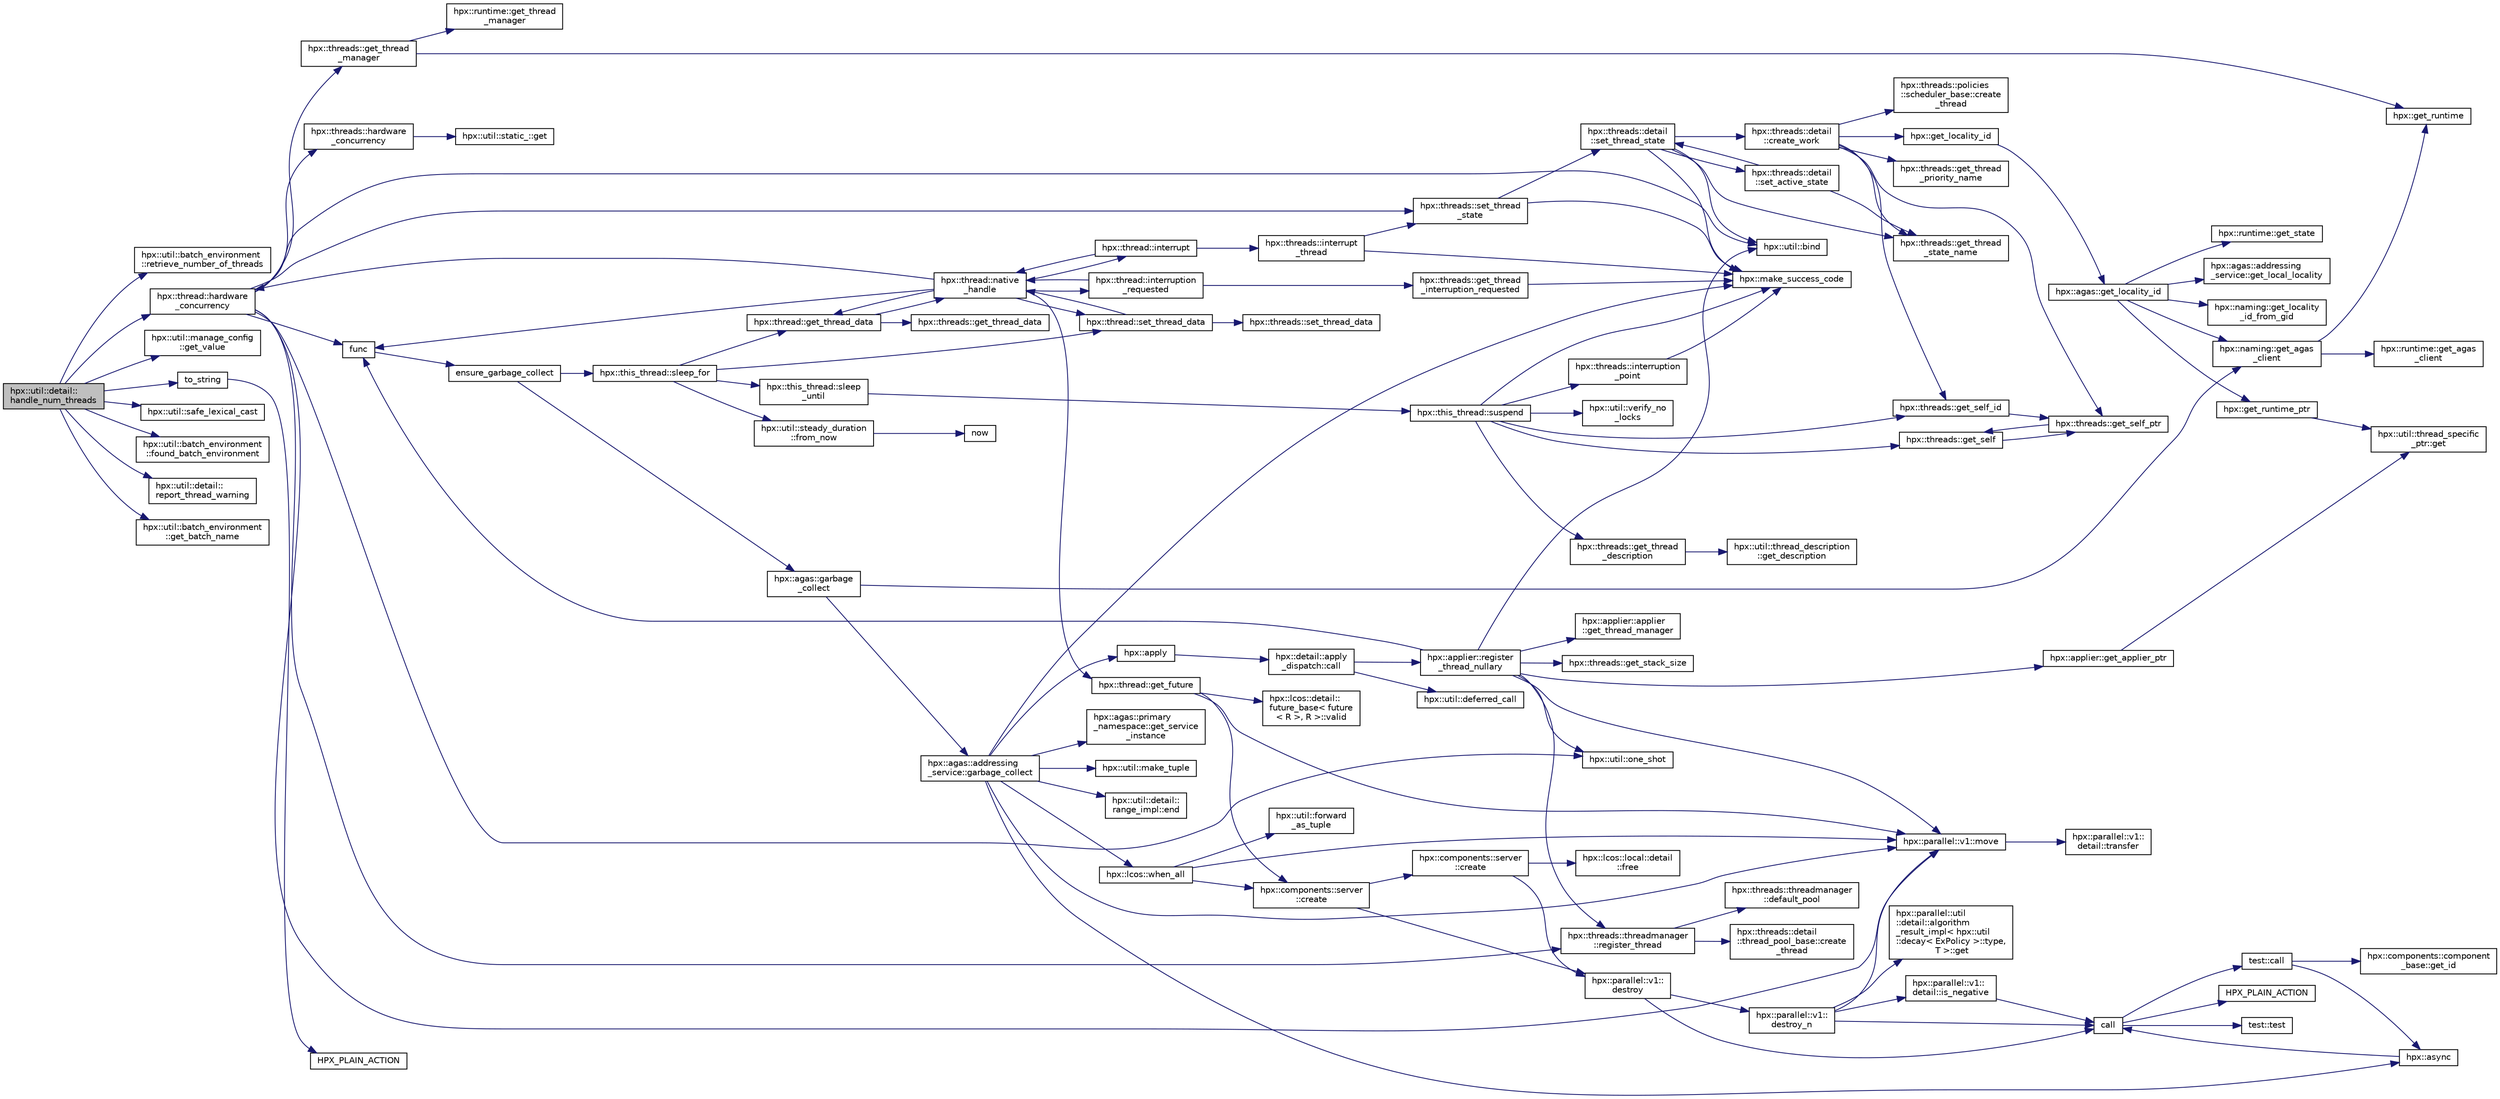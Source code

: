 digraph "hpx::util::detail::handle_num_threads"
{
  edge [fontname="Helvetica",fontsize="10",labelfontname="Helvetica",labelfontsize="10"];
  node [fontname="Helvetica",fontsize="10",shape=record];
  rankdir="LR";
  Node538 [label="hpx::util::detail::\lhandle_num_threads",height=0.2,width=0.4,color="black", fillcolor="grey75", style="filled", fontcolor="black"];
  Node538 -> Node539 [color="midnightblue",fontsize="10",style="solid",fontname="Helvetica"];
  Node539 [label="hpx::util::batch_environment\l::retrieve_number_of_threads",height=0.2,width=0.4,color="black", fillcolor="white", style="filled",URL="$d1/d33/structhpx_1_1util_1_1batch__environment.html#aa9a3bc866be4f260720c53b0695e955c"];
  Node538 -> Node540 [color="midnightblue",fontsize="10",style="solid",fontname="Helvetica"];
  Node540 [label="hpx::thread::hardware\l_concurrency",height=0.2,width=0.4,color="black", fillcolor="white", style="filled",URL="$de/d9b/classhpx_1_1thread.html#a8e4fff210e02485ba493bc3a2a956c03"];
  Node540 -> Node541 [color="midnightblue",fontsize="10",style="solid",fontname="Helvetica"];
  Node541 [label="hpx::threads::hardware\l_concurrency",height=0.2,width=0.4,color="black", fillcolor="white", style="filled",URL="$d7/d28/namespacehpx_1_1threads.html#aa8752a235478d2ad7b5ac467b63ab527"];
  Node541 -> Node542 [color="midnightblue",fontsize="10",style="solid",fontname="Helvetica"];
  Node542 [label="hpx::util::static_::get",height=0.2,width=0.4,color="black", fillcolor="white", style="filled",URL="$d3/dbb/structhpx_1_1util_1_1static__.html#a2967c633948a3bf17a3b5405ef5a8318"];
  Node540 -> Node543 [color="midnightblue",fontsize="10",style="solid",fontname="Helvetica"];
  Node543 [label="func",height=0.2,width=0.4,color="black", fillcolor="white", style="filled",URL="$d8/dfd/id__type__ref__counting__1032_8cpp.html#ab811b86ea5107ffb3351fcaa29d2c652"];
  Node543 -> Node544 [color="midnightblue",fontsize="10",style="solid",fontname="Helvetica"];
  Node544 [label="ensure_garbage_collect",height=0.2,width=0.4,color="black", fillcolor="white", style="filled",URL="$d8/dfd/id__type__ref__counting__1032_8cpp.html#a5264b94bf7c262ac0e521fb290d476d5"];
  Node544 -> Node545 [color="midnightblue",fontsize="10",style="solid",fontname="Helvetica"];
  Node545 [label="hpx::this_thread::sleep_for",height=0.2,width=0.4,color="black", fillcolor="white", style="filled",URL="$d9/d52/namespacehpx_1_1this__thread.html#afc042a5a5fa52eef2d1d177a343435cf"];
  Node545 -> Node546 [color="midnightblue",fontsize="10",style="solid",fontname="Helvetica"];
  Node546 [label="hpx::this_thread::sleep\l_until",height=0.2,width=0.4,color="black", fillcolor="white", style="filled",URL="$d9/d52/namespacehpx_1_1this__thread.html#ae12a853980115b23ff0ab8ca06622658"];
  Node546 -> Node547 [color="midnightblue",fontsize="10",style="solid",fontname="Helvetica"];
  Node547 [label="hpx::this_thread::suspend",height=0.2,width=0.4,color="black", fillcolor="white", style="filled",URL="$d9/d52/namespacehpx_1_1this__thread.html#aca220026fb3014c0881d129fe31c0073"];
  Node547 -> Node548 [color="midnightblue",fontsize="10",style="solid",fontname="Helvetica"];
  Node548 [label="hpx::threads::get_self",height=0.2,width=0.4,color="black", fillcolor="white", style="filled",URL="$d7/d28/namespacehpx_1_1threads.html#a07daf4d6d29233f20d66d41ab7b5b8e8"];
  Node548 -> Node549 [color="midnightblue",fontsize="10",style="solid",fontname="Helvetica"];
  Node549 [label="hpx::threads::get_self_ptr",height=0.2,width=0.4,color="black", fillcolor="white", style="filled",URL="$d7/d28/namespacehpx_1_1threads.html#a22877ae347ad884cde3a51397dad6c53"];
  Node549 -> Node548 [color="midnightblue",fontsize="10",style="solid",fontname="Helvetica"];
  Node547 -> Node550 [color="midnightblue",fontsize="10",style="solid",fontname="Helvetica"];
  Node550 [label="hpx::threads::get_self_id",height=0.2,width=0.4,color="black", fillcolor="white", style="filled",URL="$d7/d28/namespacehpx_1_1threads.html#afafe0f900b9fac3d4ed3c747625c1cfe"];
  Node550 -> Node549 [color="midnightblue",fontsize="10",style="solid",fontname="Helvetica"];
  Node547 -> Node551 [color="midnightblue",fontsize="10",style="solid",fontname="Helvetica"];
  Node551 [label="hpx::threads::interruption\l_point",height=0.2,width=0.4,color="black", fillcolor="white", style="filled",URL="$d7/d28/namespacehpx_1_1threads.html#ada6ec56a12b050707311d8c628089059"];
  Node551 -> Node552 [color="midnightblue",fontsize="10",style="solid",fontname="Helvetica"];
  Node552 [label="hpx::make_success_code",height=0.2,width=0.4,color="black", fillcolor="white", style="filled",URL="$d8/d83/namespacehpx.html#a0e8512a8f49e2a6c8185061181419d8f",tooltip="Returns error_code(hpx::success, \"success\", mode). "];
  Node547 -> Node553 [color="midnightblue",fontsize="10",style="solid",fontname="Helvetica"];
  Node553 [label="hpx::util::verify_no\l_locks",height=0.2,width=0.4,color="black", fillcolor="white", style="filled",URL="$df/dad/namespacehpx_1_1util.html#ae0e1837ee6f09b79b26c2e788d2e9fc9"];
  Node547 -> Node554 [color="midnightblue",fontsize="10",style="solid",fontname="Helvetica"];
  Node554 [label="hpx::threads::get_thread\l_description",height=0.2,width=0.4,color="black", fillcolor="white", style="filled",URL="$d7/d28/namespacehpx_1_1threads.html#a42fc18a7a680f4e8bc633a4b4c956701"];
  Node554 -> Node555 [color="midnightblue",fontsize="10",style="solid",fontname="Helvetica"];
  Node555 [label="hpx::util::thread_description\l::get_description",height=0.2,width=0.4,color="black", fillcolor="white", style="filled",URL="$df/d9e/structhpx_1_1util_1_1thread__description.html#a8c834e14eca6eb228188022577f9f952"];
  Node547 -> Node552 [color="midnightblue",fontsize="10",style="solid",fontname="Helvetica"];
  Node545 -> Node556 [color="midnightblue",fontsize="10",style="solid",fontname="Helvetica"];
  Node556 [label="hpx::util::steady_duration\l::from_now",height=0.2,width=0.4,color="black", fillcolor="white", style="filled",URL="$d9/d4f/classhpx_1_1util_1_1steady__duration.html#a0132206d767cd0f7395507b40111a153"];
  Node556 -> Node557 [color="midnightblue",fontsize="10",style="solid",fontname="Helvetica"];
  Node557 [label="now",height=0.2,width=0.4,color="black", fillcolor="white", style="filled",URL="$de/db3/1d__stencil__1__omp_8cpp.html#a89e9667753dccfac455bd37a7a3a7b16"];
  Node545 -> Node558 [color="midnightblue",fontsize="10",style="solid",fontname="Helvetica"];
  Node558 [label="hpx::thread::get_thread_data",height=0.2,width=0.4,color="black", fillcolor="white", style="filled",URL="$de/d9b/classhpx_1_1thread.html#a4535ef82cec3b953d2c941d20e3e3904"];
  Node558 -> Node559 [color="midnightblue",fontsize="10",style="solid",fontname="Helvetica"];
  Node559 [label="hpx::threads::get_thread_data",height=0.2,width=0.4,color="black", fillcolor="white", style="filled",URL="$d7/d28/namespacehpx_1_1threads.html#a8737931ff6303807225f735b2b384ae4"];
  Node558 -> Node560 [color="midnightblue",fontsize="10",style="solid",fontname="Helvetica"];
  Node560 [label="hpx::thread::native\l_handle",height=0.2,width=0.4,color="black", fillcolor="white", style="filled",URL="$de/d9b/classhpx_1_1thread.html#acf48190d264ab64c1c4ec99d0b421b5a"];
  Node560 -> Node540 [color="midnightblue",fontsize="10",style="solid",fontname="Helvetica"];
  Node560 -> Node561 [color="midnightblue",fontsize="10",style="solid",fontname="Helvetica"];
  Node561 [label="hpx::thread::interrupt",height=0.2,width=0.4,color="black", fillcolor="white", style="filled",URL="$de/d9b/classhpx_1_1thread.html#ac34d0d033aa743c476a79dbc2e1a8a39"];
  Node561 -> Node562 [color="midnightblue",fontsize="10",style="solid",fontname="Helvetica"];
  Node562 [label="hpx::threads::interrupt\l_thread",height=0.2,width=0.4,color="black", fillcolor="white", style="filled",URL="$d7/d28/namespacehpx_1_1threads.html#a6bdda1a2aab61b9b13d274b5155d7e73"];
  Node562 -> Node552 [color="midnightblue",fontsize="10",style="solid",fontname="Helvetica"];
  Node562 -> Node563 [color="midnightblue",fontsize="10",style="solid",fontname="Helvetica"];
  Node563 [label="hpx::threads::set_thread\l_state",height=0.2,width=0.4,color="black", fillcolor="white", style="filled",URL="$d7/d28/namespacehpx_1_1threads.html#ac0690ad16ad778bcc79dcd727cc33025",tooltip="Set the thread state of the thread referenced by the thread_id id. "];
  Node563 -> Node552 [color="midnightblue",fontsize="10",style="solid",fontname="Helvetica"];
  Node563 -> Node564 [color="midnightblue",fontsize="10",style="solid",fontname="Helvetica"];
  Node564 [label="hpx::threads::detail\l::set_thread_state",height=0.2,width=0.4,color="black", fillcolor="white", style="filled",URL="$d2/dd1/namespacehpx_1_1threads_1_1detail.html#af85ddc854c4a149bf1738eb1b111b9ab"];
  Node564 -> Node565 [color="midnightblue",fontsize="10",style="solid",fontname="Helvetica"];
  Node565 [label="hpx::threads::get_thread\l_state_name",height=0.2,width=0.4,color="black", fillcolor="white", style="filled",URL="$d7/d28/namespacehpx_1_1threads.html#a26f91ea8d2195f165c033241c5cd11db"];
  Node564 -> Node552 [color="midnightblue",fontsize="10",style="solid",fontname="Helvetica"];
  Node564 -> Node566 [color="midnightblue",fontsize="10",style="solid",fontname="Helvetica"];
  Node566 [label="hpx::util::bind",height=0.2,width=0.4,color="black", fillcolor="white", style="filled",URL="$df/dad/namespacehpx_1_1util.html#ad844caedf82a0173d6909d910c3e48c6"];
  Node564 -> Node567 [color="midnightblue",fontsize="10",style="solid",fontname="Helvetica"];
  Node567 [label="hpx::threads::detail\l::set_active_state",height=0.2,width=0.4,color="black", fillcolor="white", style="filled",URL="$d2/dd1/namespacehpx_1_1threads_1_1detail.html#a45884a5bf04ad66a4f259231a3947e76"];
  Node567 -> Node565 [color="midnightblue",fontsize="10",style="solid",fontname="Helvetica"];
  Node567 -> Node564 [color="midnightblue",fontsize="10",style="solid",fontname="Helvetica"];
  Node564 -> Node568 [color="midnightblue",fontsize="10",style="solid",fontname="Helvetica"];
  Node568 [label="hpx::threads::detail\l::create_work",height=0.2,width=0.4,color="black", fillcolor="white", style="filled",URL="$d2/dd1/namespacehpx_1_1threads_1_1detail.html#ae22384a3c1b1a1940032fad068fb54b1"];
  Node568 -> Node565 [color="midnightblue",fontsize="10",style="solid",fontname="Helvetica"];
  Node568 -> Node569 [color="midnightblue",fontsize="10",style="solid",fontname="Helvetica"];
  Node569 [label="hpx::threads::get_thread\l_priority_name",height=0.2,width=0.4,color="black", fillcolor="white", style="filled",URL="$d7/d28/namespacehpx_1_1threads.html#a9c6b2fec0c1cf5b06ff83ce756ca6d42"];
  Node568 -> Node549 [color="midnightblue",fontsize="10",style="solid",fontname="Helvetica"];
  Node568 -> Node550 [color="midnightblue",fontsize="10",style="solid",fontname="Helvetica"];
  Node568 -> Node570 [color="midnightblue",fontsize="10",style="solid",fontname="Helvetica"];
  Node570 [label="hpx::get_locality_id",height=0.2,width=0.4,color="black", fillcolor="white", style="filled",URL="$d8/d83/namespacehpx.html#a158d7c54a657bb364c1704033010697b",tooltip="Return the number of the locality this function is being called from. "];
  Node570 -> Node571 [color="midnightblue",fontsize="10",style="solid",fontname="Helvetica"];
  Node571 [label="hpx::agas::get_locality_id",height=0.2,width=0.4,color="black", fillcolor="white", style="filled",URL="$dc/d54/namespacehpx_1_1agas.html#a491cc2ddecdf0f1a9129900caa6a4d3e"];
  Node571 -> Node572 [color="midnightblue",fontsize="10",style="solid",fontname="Helvetica"];
  Node572 [label="hpx::get_runtime_ptr",height=0.2,width=0.4,color="black", fillcolor="white", style="filled",URL="$d8/d83/namespacehpx.html#af29daf2bb3e01b4d6495a1742b6cce64"];
  Node572 -> Node573 [color="midnightblue",fontsize="10",style="solid",fontname="Helvetica"];
  Node573 [label="hpx::util::thread_specific\l_ptr::get",height=0.2,width=0.4,color="black", fillcolor="white", style="filled",URL="$d4/d4c/structhpx_1_1util_1_1thread__specific__ptr.html#a3b27d8520710478aa41d1f74206bdba9"];
  Node571 -> Node574 [color="midnightblue",fontsize="10",style="solid",fontname="Helvetica"];
  Node574 [label="hpx::runtime::get_state",height=0.2,width=0.4,color="black", fillcolor="white", style="filled",URL="$d0/d7b/classhpx_1_1runtime.html#ab405f80e060dac95d624520f38b0524c"];
  Node571 -> Node575 [color="midnightblue",fontsize="10",style="solid",fontname="Helvetica"];
  Node575 [label="hpx::naming::get_agas\l_client",height=0.2,width=0.4,color="black", fillcolor="white", style="filled",URL="$d4/dc9/namespacehpx_1_1naming.html#a0408fffd5d34b620712a801b0ae3b032"];
  Node575 -> Node576 [color="midnightblue",fontsize="10",style="solid",fontname="Helvetica"];
  Node576 [label="hpx::get_runtime",height=0.2,width=0.4,color="black", fillcolor="white", style="filled",URL="$d8/d83/namespacehpx.html#aef902cc6c7dd3b9fbadf34d1e850a070"];
  Node575 -> Node577 [color="midnightblue",fontsize="10",style="solid",fontname="Helvetica"];
  Node577 [label="hpx::runtime::get_agas\l_client",height=0.2,width=0.4,color="black", fillcolor="white", style="filled",URL="$d0/d7b/classhpx_1_1runtime.html#aeb5dddd30d6b9861669af8ad44d1a96a"];
  Node571 -> Node578 [color="midnightblue",fontsize="10",style="solid",fontname="Helvetica"];
  Node578 [label="hpx::agas::addressing\l_service::get_local_locality",height=0.2,width=0.4,color="black", fillcolor="white", style="filled",URL="$db/d58/structhpx_1_1agas_1_1addressing__service.html#ab52c19a37c2a7a006c6c15f90ad0539c"];
  Node571 -> Node579 [color="midnightblue",fontsize="10",style="solid",fontname="Helvetica"];
  Node579 [label="hpx::naming::get_locality\l_id_from_gid",height=0.2,width=0.4,color="black", fillcolor="white", style="filled",URL="$d4/dc9/namespacehpx_1_1naming.html#a7fd43037784560bd04fda9b49e33529f"];
  Node568 -> Node580 [color="midnightblue",fontsize="10",style="solid",fontname="Helvetica"];
  Node580 [label="hpx::threads::policies\l::scheduler_base::create\l_thread",height=0.2,width=0.4,color="black", fillcolor="white", style="filled",URL="$dd/d7e/structhpx_1_1threads_1_1policies_1_1scheduler__base.html#ad3b05cd7f363cc8e8410ce368c3794e0"];
  Node561 -> Node560 [color="midnightblue",fontsize="10",style="solid",fontname="Helvetica"];
  Node560 -> Node581 [color="midnightblue",fontsize="10",style="solid",fontname="Helvetica"];
  Node581 [label="hpx::thread::interruption\l_requested",height=0.2,width=0.4,color="black", fillcolor="white", style="filled",URL="$de/d9b/classhpx_1_1thread.html#a33276bb4c20bbb0b1978944e18ef71b8"];
  Node581 -> Node582 [color="midnightblue",fontsize="10",style="solid",fontname="Helvetica"];
  Node582 [label="hpx::threads::get_thread\l_interruption_requested",height=0.2,width=0.4,color="black", fillcolor="white", style="filled",URL="$d7/d28/namespacehpx_1_1threads.html#ae64a7fdb8b5c8bac7be0c8282672a03b"];
  Node582 -> Node552 [color="midnightblue",fontsize="10",style="solid",fontname="Helvetica"];
  Node581 -> Node560 [color="midnightblue",fontsize="10",style="solid",fontname="Helvetica"];
  Node560 -> Node583 [color="midnightblue",fontsize="10",style="solid",fontname="Helvetica"];
  Node583 [label="hpx::thread::get_future",height=0.2,width=0.4,color="black", fillcolor="white", style="filled",URL="$de/d9b/classhpx_1_1thread.html#a87fdb0d8da826366fc190ed224900a64"];
  Node583 -> Node584 [color="midnightblue",fontsize="10",style="solid",fontname="Helvetica"];
  Node584 [label="hpx::lcos::detail::\lfuture_base\< future\l\< R \>, R \>::valid",height=0.2,width=0.4,color="black", fillcolor="white", style="filled",URL="$d5/dd7/classhpx_1_1lcos_1_1detail_1_1future__base.html#aaf7beb7374815614363033bd96573e75"];
  Node583 -> Node585 [color="midnightblue",fontsize="10",style="solid",fontname="Helvetica"];
  Node585 [label="hpx::components::server\l::create",height=0.2,width=0.4,color="black", fillcolor="white", style="filled",URL="$d2/da2/namespacehpx_1_1components_1_1server.html#ac776c89f3d68ceb910e8cee9fa937ab4",tooltip="Create arrays of components using their default constructor. "];
  Node585 -> Node586 [color="midnightblue",fontsize="10",style="solid",fontname="Helvetica"];
  Node586 [label="hpx::components::server\l::create",height=0.2,width=0.4,color="black", fillcolor="white", style="filled",URL="$d2/da2/namespacehpx_1_1components_1_1server.html#a77d26de181c97b444565e230577981bd"];
  Node586 -> Node587 [color="midnightblue",fontsize="10",style="solid",fontname="Helvetica"];
  Node587 [label="hpx::lcos::local::detail\l::free",height=0.2,width=0.4,color="black", fillcolor="white", style="filled",URL="$d4/dcb/namespacehpx_1_1lcos_1_1local_1_1detail.html#a55a940f019734e9bb045dc123cd80e48"];
  Node586 -> Node588 [color="midnightblue",fontsize="10",style="solid",fontname="Helvetica"];
  Node588 [label="hpx::parallel::v1::\ldestroy",height=0.2,width=0.4,color="black", fillcolor="white", style="filled",URL="$db/db9/namespacehpx_1_1parallel_1_1v1.html#acf303558375048e8a7cc9a2c2e09477f"];
  Node588 -> Node589 [color="midnightblue",fontsize="10",style="solid",fontname="Helvetica"];
  Node589 [label="call",height=0.2,width=0.4,color="black", fillcolor="white", style="filled",URL="$d2/d67/promise__1620_8cpp.html#a58357f0b82bc761e1d0b9091ed563a70"];
  Node589 -> Node590 [color="midnightblue",fontsize="10",style="solid",fontname="Helvetica"];
  Node590 [label="test::test",height=0.2,width=0.4,color="black", fillcolor="white", style="filled",URL="$d8/d89/structtest.html#ab42d5ece712d716b04cb3f686f297a26"];
  Node589 -> Node591 [color="midnightblue",fontsize="10",style="solid",fontname="Helvetica"];
  Node591 [label="HPX_PLAIN_ACTION",height=0.2,width=0.4,color="black", fillcolor="white", style="filled",URL="$d2/d67/promise__1620_8cpp.html#ab96aab827a4b1fcaf66cfe0ba83fef23"];
  Node589 -> Node592 [color="midnightblue",fontsize="10",style="solid",fontname="Helvetica"];
  Node592 [label="test::call",height=0.2,width=0.4,color="black", fillcolor="white", style="filled",URL="$d8/d89/structtest.html#aeb29e7ed6518b9426ccf1344c52620ae"];
  Node592 -> Node593 [color="midnightblue",fontsize="10",style="solid",fontname="Helvetica"];
  Node593 [label="hpx::async",height=0.2,width=0.4,color="black", fillcolor="white", style="filled",URL="$d8/d83/namespacehpx.html#acb7d8e37b73b823956ce144f9a57eaa4"];
  Node593 -> Node589 [color="midnightblue",fontsize="10",style="solid",fontname="Helvetica"];
  Node592 -> Node594 [color="midnightblue",fontsize="10",style="solid",fontname="Helvetica"];
  Node594 [label="hpx::components::component\l_base::get_id",height=0.2,width=0.4,color="black", fillcolor="white", style="filled",URL="$d2/de6/classhpx_1_1components_1_1component__base.html#a4c8fd93514039bdf01c48d66d82b19cd"];
  Node588 -> Node595 [color="midnightblue",fontsize="10",style="solid",fontname="Helvetica"];
  Node595 [label="hpx::parallel::v1::\ldestroy_n",height=0.2,width=0.4,color="black", fillcolor="white", style="filled",URL="$db/db9/namespacehpx_1_1parallel_1_1v1.html#a71d0691132a300690163f5636bcd5bd3"];
  Node595 -> Node596 [color="midnightblue",fontsize="10",style="solid",fontname="Helvetica"];
  Node596 [label="hpx::parallel::v1::\ldetail::is_negative",height=0.2,width=0.4,color="black", fillcolor="white", style="filled",URL="$d2/ddd/namespacehpx_1_1parallel_1_1v1_1_1detail.html#adf2e40fc4b20ad0fd442ee3118a4d527"];
  Node596 -> Node589 [color="midnightblue",fontsize="10",style="solid",fontname="Helvetica"];
  Node595 -> Node597 [color="midnightblue",fontsize="10",style="solid",fontname="Helvetica"];
  Node597 [label="hpx::parallel::util\l::detail::algorithm\l_result_impl\< hpx::util\l::decay\< ExPolicy \>::type,\l T \>::get",height=0.2,width=0.4,color="black", fillcolor="white", style="filled",URL="$d2/d42/structhpx_1_1parallel_1_1util_1_1detail_1_1algorithm__result__impl.html#ab5b051e8ec74eff5e0e62fd63f5d377e"];
  Node595 -> Node598 [color="midnightblue",fontsize="10",style="solid",fontname="Helvetica"];
  Node598 [label="hpx::parallel::v1::move",height=0.2,width=0.4,color="black", fillcolor="white", style="filled",URL="$db/db9/namespacehpx_1_1parallel_1_1v1.html#aa7c4ede081ce786c9d1eb1adff495cfc"];
  Node598 -> Node599 [color="midnightblue",fontsize="10",style="solid",fontname="Helvetica"];
  Node599 [label="hpx::parallel::v1::\ldetail::transfer",height=0.2,width=0.4,color="black", fillcolor="white", style="filled",URL="$d2/ddd/namespacehpx_1_1parallel_1_1v1_1_1detail.html#ab1b56a05e1885ca7cc7ffa1804dd2f3c"];
  Node595 -> Node589 [color="midnightblue",fontsize="10",style="solid",fontname="Helvetica"];
  Node585 -> Node588 [color="midnightblue",fontsize="10",style="solid",fontname="Helvetica"];
  Node583 -> Node598 [color="midnightblue",fontsize="10",style="solid",fontname="Helvetica"];
  Node560 -> Node558 [color="midnightblue",fontsize="10",style="solid",fontname="Helvetica"];
  Node560 -> Node600 [color="midnightblue",fontsize="10",style="solid",fontname="Helvetica"];
  Node600 [label="hpx::thread::set_thread_data",height=0.2,width=0.4,color="black", fillcolor="white", style="filled",URL="$de/d9b/classhpx_1_1thread.html#a7317a3cf5251f3b33c990449570d4cea"];
  Node600 -> Node601 [color="midnightblue",fontsize="10",style="solid",fontname="Helvetica"];
  Node601 [label="hpx::threads::set_thread_data",height=0.2,width=0.4,color="black", fillcolor="white", style="filled",URL="$d7/d28/namespacehpx_1_1threads.html#a00a625acc149fce3ae38e4340454acf7"];
  Node600 -> Node560 [color="midnightblue",fontsize="10",style="solid",fontname="Helvetica"];
  Node560 -> Node543 [color="midnightblue",fontsize="10",style="solid",fontname="Helvetica"];
  Node545 -> Node600 [color="midnightblue",fontsize="10",style="solid",fontname="Helvetica"];
  Node544 -> Node602 [color="midnightblue",fontsize="10",style="solid",fontname="Helvetica"];
  Node602 [label="hpx::agas::garbage\l_collect",height=0.2,width=0.4,color="black", fillcolor="white", style="filled",URL="$dc/d54/namespacehpx_1_1agas.html#a951337adc4f9bd6df00a50737468e911"];
  Node602 -> Node575 [color="midnightblue",fontsize="10",style="solid",fontname="Helvetica"];
  Node602 -> Node603 [color="midnightblue",fontsize="10",style="solid",fontname="Helvetica"];
  Node603 [label="hpx::agas::addressing\l_service::garbage_collect",height=0.2,width=0.4,color="black", fillcolor="white", style="filled",URL="$db/d58/structhpx_1_1agas_1_1addressing__service.html#a87dcae0eacf6e62d5103ebf516d86f63"];
  Node603 -> Node552 [color="midnightblue",fontsize="10",style="solid",fontname="Helvetica"];
  Node603 -> Node604 [color="midnightblue",fontsize="10",style="solid",fontname="Helvetica"];
  Node604 [label="hpx::agas::primary\l_namespace::get_service\l_instance",height=0.2,width=0.4,color="black", fillcolor="white", style="filled",URL="$d1/d43/structhpx_1_1agas_1_1primary__namespace.html#a7630ff0f30ff8c23b13b4672c5350e2e"];
  Node603 -> Node605 [color="midnightblue",fontsize="10",style="solid",fontname="Helvetica"];
  Node605 [label="hpx::util::make_tuple",height=0.2,width=0.4,color="black", fillcolor="white", style="filled",URL="$df/dad/namespacehpx_1_1util.html#a06fa74211a987d208e013f400a9f5328"];
  Node603 -> Node606 [color="midnightblue",fontsize="10",style="solid",fontname="Helvetica"];
  Node606 [label="hpx::util::detail::\lrange_impl::end",height=0.2,width=0.4,color="black", fillcolor="white", style="filled",URL="$d4/d4a/namespacehpx_1_1util_1_1detail_1_1range__impl.html#afb2ea48b0902f52ee4d8b764807b4316"];
  Node603 -> Node607 [color="midnightblue",fontsize="10",style="solid",fontname="Helvetica"];
  Node607 [label="hpx::apply",height=0.2,width=0.4,color="black", fillcolor="white", style="filled",URL="$d8/d83/namespacehpx.html#aa87762f0db0731d385f3fdfdb25d59fc"];
  Node607 -> Node608 [color="midnightblue",fontsize="10",style="solid",fontname="Helvetica"];
  Node608 [label="hpx::detail::apply\l_dispatch::call",height=0.2,width=0.4,color="black", fillcolor="white", style="filled",URL="$db/de8/structhpx_1_1detail_1_1apply__dispatch.html#a0755fab16d281e74bcff0f8045be9459"];
  Node608 -> Node609 [color="midnightblue",fontsize="10",style="solid",fontname="Helvetica"];
  Node609 [label="hpx::applier::register\l_thread_nullary",height=0.2,width=0.4,color="black", fillcolor="white", style="filled",URL="$d8/dcb/namespacehpx_1_1applier.html#a401cd1145927e58d74d1eb52aaccd936"];
  Node609 -> Node610 [color="midnightblue",fontsize="10",style="solid",fontname="Helvetica"];
  Node610 [label="hpx::applier::get_applier_ptr",height=0.2,width=0.4,color="black", fillcolor="white", style="filled",URL="$d8/dcb/namespacehpx_1_1applier.html#a617483cf2b77ad3a0aa428ade7b35299"];
  Node610 -> Node573 [color="midnightblue",fontsize="10",style="solid",fontname="Helvetica"];
  Node609 -> Node543 [color="midnightblue",fontsize="10",style="solid",fontname="Helvetica"];
  Node609 -> Node566 [color="midnightblue",fontsize="10",style="solid",fontname="Helvetica"];
  Node609 -> Node611 [color="midnightblue",fontsize="10",style="solid",fontname="Helvetica"];
  Node611 [label="hpx::util::one_shot",height=0.2,width=0.4,color="black", fillcolor="white", style="filled",URL="$df/dad/namespacehpx_1_1util.html#a273e61be42a72415291e0ec0a4f28c7a"];
  Node609 -> Node598 [color="midnightblue",fontsize="10",style="solid",fontname="Helvetica"];
  Node609 -> Node612 [color="midnightblue",fontsize="10",style="solid",fontname="Helvetica"];
  Node612 [label="hpx::threads::get_stack_size",height=0.2,width=0.4,color="black", fillcolor="white", style="filled",URL="$d7/d28/namespacehpx_1_1threads.html#af597241b3c2785150be206737ca04aa6",tooltip="The get_stack_size function is part of the thread related API. It. "];
  Node609 -> Node613 [color="midnightblue",fontsize="10",style="solid",fontname="Helvetica"];
  Node613 [label="hpx::applier::applier\l::get_thread_manager",height=0.2,width=0.4,color="black", fillcolor="white", style="filled",URL="$da/dcb/classhpx_1_1applier_1_1applier.html#acc36d583973701e573be39da97bba866",tooltip="Access the thread-manager instance associated with this applier. "];
  Node609 -> Node614 [color="midnightblue",fontsize="10",style="solid",fontname="Helvetica"];
  Node614 [label="hpx::threads::threadmanager\l::register_thread",height=0.2,width=0.4,color="black", fillcolor="white", style="filled",URL="$d5/daa/classhpx_1_1threads_1_1threadmanager.html#a7f79c7578e08a60ca45eb276ce8133d8"];
  Node614 -> Node615 [color="midnightblue",fontsize="10",style="solid",fontname="Helvetica"];
  Node615 [label="hpx::threads::threadmanager\l::default_pool",height=0.2,width=0.4,color="black", fillcolor="white", style="filled",URL="$d5/daa/classhpx_1_1threads_1_1threadmanager.html#a851f067d03b5dd1c5e6a9a6a841e05df"];
  Node614 -> Node616 [color="midnightblue",fontsize="10",style="solid",fontname="Helvetica"];
  Node616 [label="hpx::threads::detail\l::thread_pool_base::create\l_thread",height=0.2,width=0.4,color="black", fillcolor="white", style="filled",URL="$de/dae/classhpx_1_1threads_1_1detail_1_1thread__pool__base.html#ad35d3779eef6f4528e62a26d71b34b34"];
  Node608 -> Node617 [color="midnightblue",fontsize="10",style="solid",fontname="Helvetica"];
  Node617 [label="hpx::util::deferred_call",height=0.2,width=0.4,color="black", fillcolor="white", style="filled",URL="$df/dad/namespacehpx_1_1util.html#acdded623c658a7a3436f7e76bc9d881c"];
  Node603 -> Node598 [color="midnightblue",fontsize="10",style="solid",fontname="Helvetica"];
  Node603 -> Node593 [color="midnightblue",fontsize="10",style="solid",fontname="Helvetica"];
  Node603 -> Node618 [color="midnightblue",fontsize="10",style="solid",fontname="Helvetica"];
  Node618 [label="hpx::lcos::when_all",height=0.2,width=0.4,color="black", fillcolor="white", style="filled",URL="$d2/dc9/namespacehpx_1_1lcos.html#a1a6fb024d8690923fb185d5aee204d54"];
  Node618 -> Node619 [color="midnightblue",fontsize="10",style="solid",fontname="Helvetica"];
  Node619 [label="hpx::util::forward\l_as_tuple",height=0.2,width=0.4,color="black", fillcolor="white", style="filled",URL="$df/dad/namespacehpx_1_1util.html#ab7c31e3f24c3302a4f67b6735a6fa597"];
  Node618 -> Node598 [color="midnightblue",fontsize="10",style="solid",fontname="Helvetica"];
  Node618 -> Node585 [color="midnightblue",fontsize="10",style="solid",fontname="Helvetica"];
  Node540 -> Node566 [color="midnightblue",fontsize="10",style="solid",fontname="Helvetica"];
  Node540 -> Node611 [color="midnightblue",fontsize="10",style="solid",fontname="Helvetica"];
  Node540 -> Node598 [color="midnightblue",fontsize="10",style="solid",fontname="Helvetica"];
  Node540 -> Node620 [color="midnightblue",fontsize="10",style="solid",fontname="Helvetica"];
  Node620 [label="hpx::threads::get_thread\l_manager",height=0.2,width=0.4,color="black", fillcolor="white", style="filled",URL="$d7/d28/namespacehpx_1_1threads.html#a076973c3a53beadde7d967e22c4f6cce"];
  Node620 -> Node576 [color="midnightblue",fontsize="10",style="solid",fontname="Helvetica"];
  Node620 -> Node621 [color="midnightblue",fontsize="10",style="solid",fontname="Helvetica"];
  Node621 [label="hpx::runtime::get_thread\l_manager",height=0.2,width=0.4,color="black", fillcolor="white", style="filled",URL="$d0/d7b/classhpx_1_1runtime.html#a865b12d57fcd44a8d3dda3e35414f563"];
  Node540 -> Node614 [color="midnightblue",fontsize="10",style="solid",fontname="Helvetica"];
  Node540 -> Node563 [color="midnightblue",fontsize="10",style="solid",fontname="Helvetica"];
  Node538 -> Node622 [color="midnightblue",fontsize="10",style="solid",fontname="Helvetica"];
  Node622 [label="hpx::util::manage_config\l::get_value",height=0.2,width=0.4,color="black", fillcolor="white", style="filled",URL="$d9/d7c/structhpx_1_1util_1_1manage__config.html#a58caeb1b129e2235475cfcebea9cb769"];
  Node538 -> Node623 [color="midnightblue",fontsize="10",style="solid",fontname="Helvetica"];
  Node623 [label="to_string",height=0.2,width=0.4,color="black", fillcolor="white", style="filled",URL="$d4/d2c/make__continuation__1615_8cpp.html#acbdae3e81403e1ffc527c18dc1cd51dd"];
  Node623 -> Node624 [color="midnightblue",fontsize="10",style="solid",fontname="Helvetica"];
  Node624 [label="HPX_PLAIN_ACTION",height=0.2,width=0.4,color="black", fillcolor="white", style="filled",URL="$d4/d2c/make__continuation__1615_8cpp.html#a8b2f8a7c58b490fcb1260f36bac46541"];
  Node538 -> Node625 [color="midnightblue",fontsize="10",style="solid",fontname="Helvetica"];
  Node625 [label="hpx::util::safe_lexical_cast",height=0.2,width=0.4,color="black", fillcolor="white", style="filled",URL="$df/dad/namespacehpx_1_1util.html#aca0372e368b829ebac21ebfb2f50a82b"];
  Node538 -> Node626 [color="midnightblue",fontsize="10",style="solid",fontname="Helvetica"];
  Node626 [label="hpx::util::batch_environment\l::found_batch_environment",height=0.2,width=0.4,color="black", fillcolor="white", style="filled",URL="$d1/d33/structhpx_1_1util_1_1batch__environment.html#abc8cfd78aa0c3f8ecb401489c742aeaf"];
  Node538 -> Node627 [color="midnightblue",fontsize="10",style="solid",fontname="Helvetica"];
  Node627 [label="hpx::util::detail::\lreport_thread_warning",height=0.2,width=0.4,color="black", fillcolor="white", style="filled",URL="$d2/d8e/namespacehpx_1_1util_1_1detail.html#a82cab5c97a02f6bf6b3bf601e23e7aff"];
  Node538 -> Node628 [color="midnightblue",fontsize="10",style="solid",fontname="Helvetica"];
  Node628 [label="hpx::util::batch_environment\l::get_batch_name",height=0.2,width=0.4,color="black", fillcolor="white", style="filled",URL="$d1/d33/structhpx_1_1util_1_1batch__environment.html#a676d453fc38e01d5766ef7f814490073"];
}
